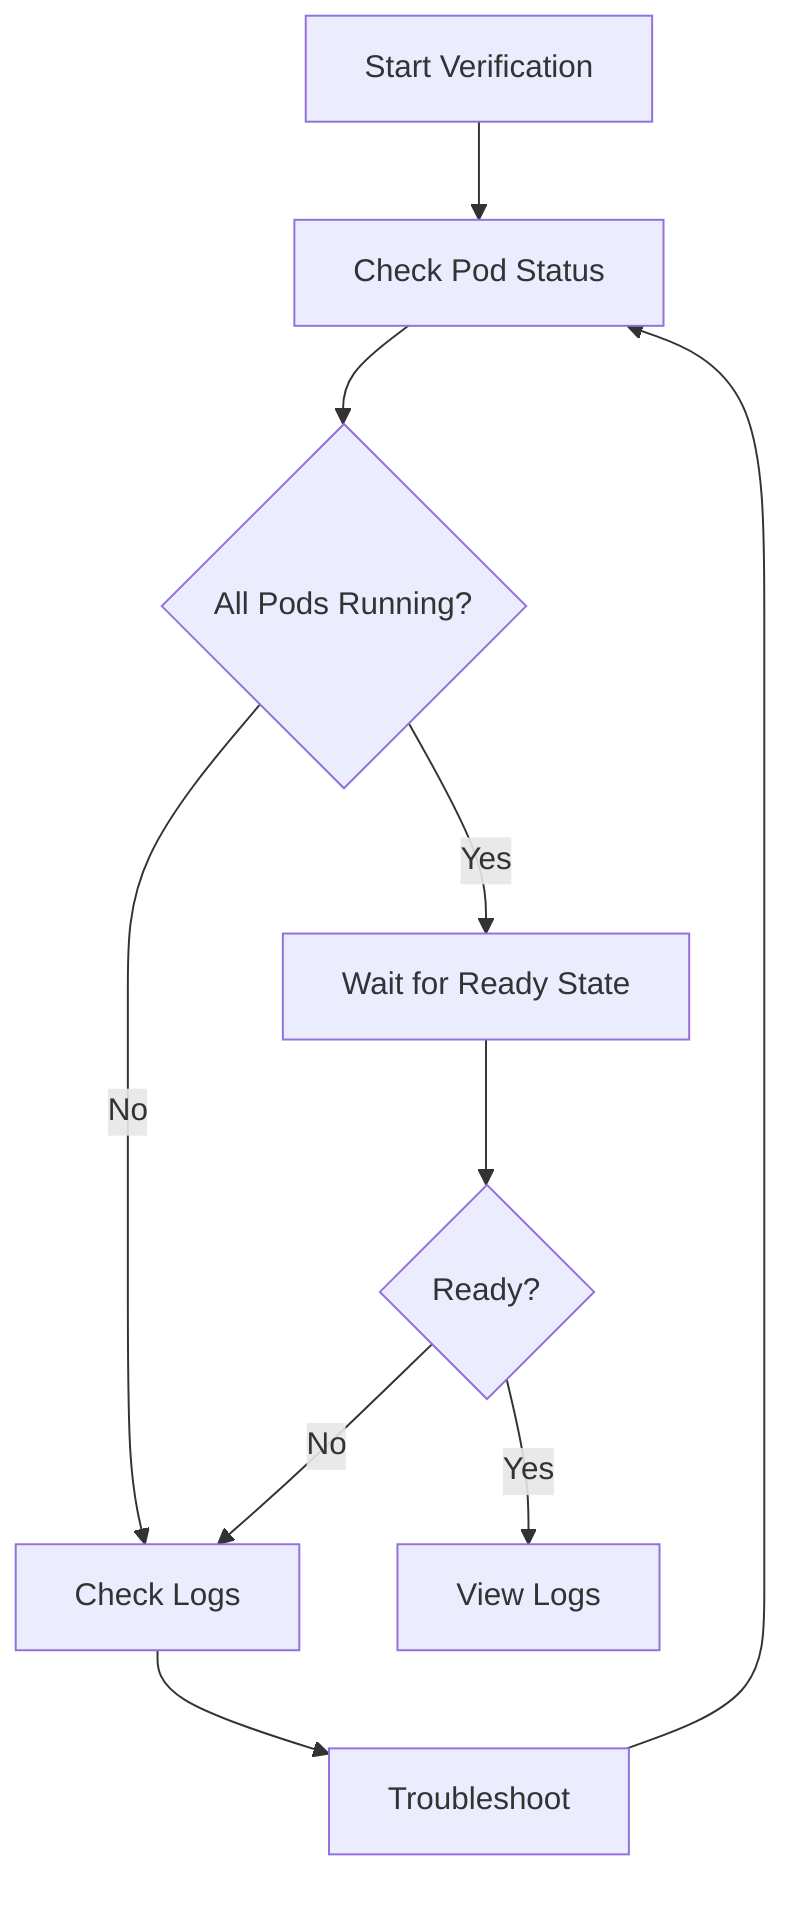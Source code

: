 graph TD
    A[Start Verification] --> B[Check Pod Status]
    B --> C{All Pods Running?}
    C -->|No| D[Check Logs]
    C -->|Yes| E[Wait for Ready State]
    E --> F{Ready?}
    F -->|No| D
    F -->|Yes| G[View Logs]
    D --> H[Troubleshoot]
    H --> B